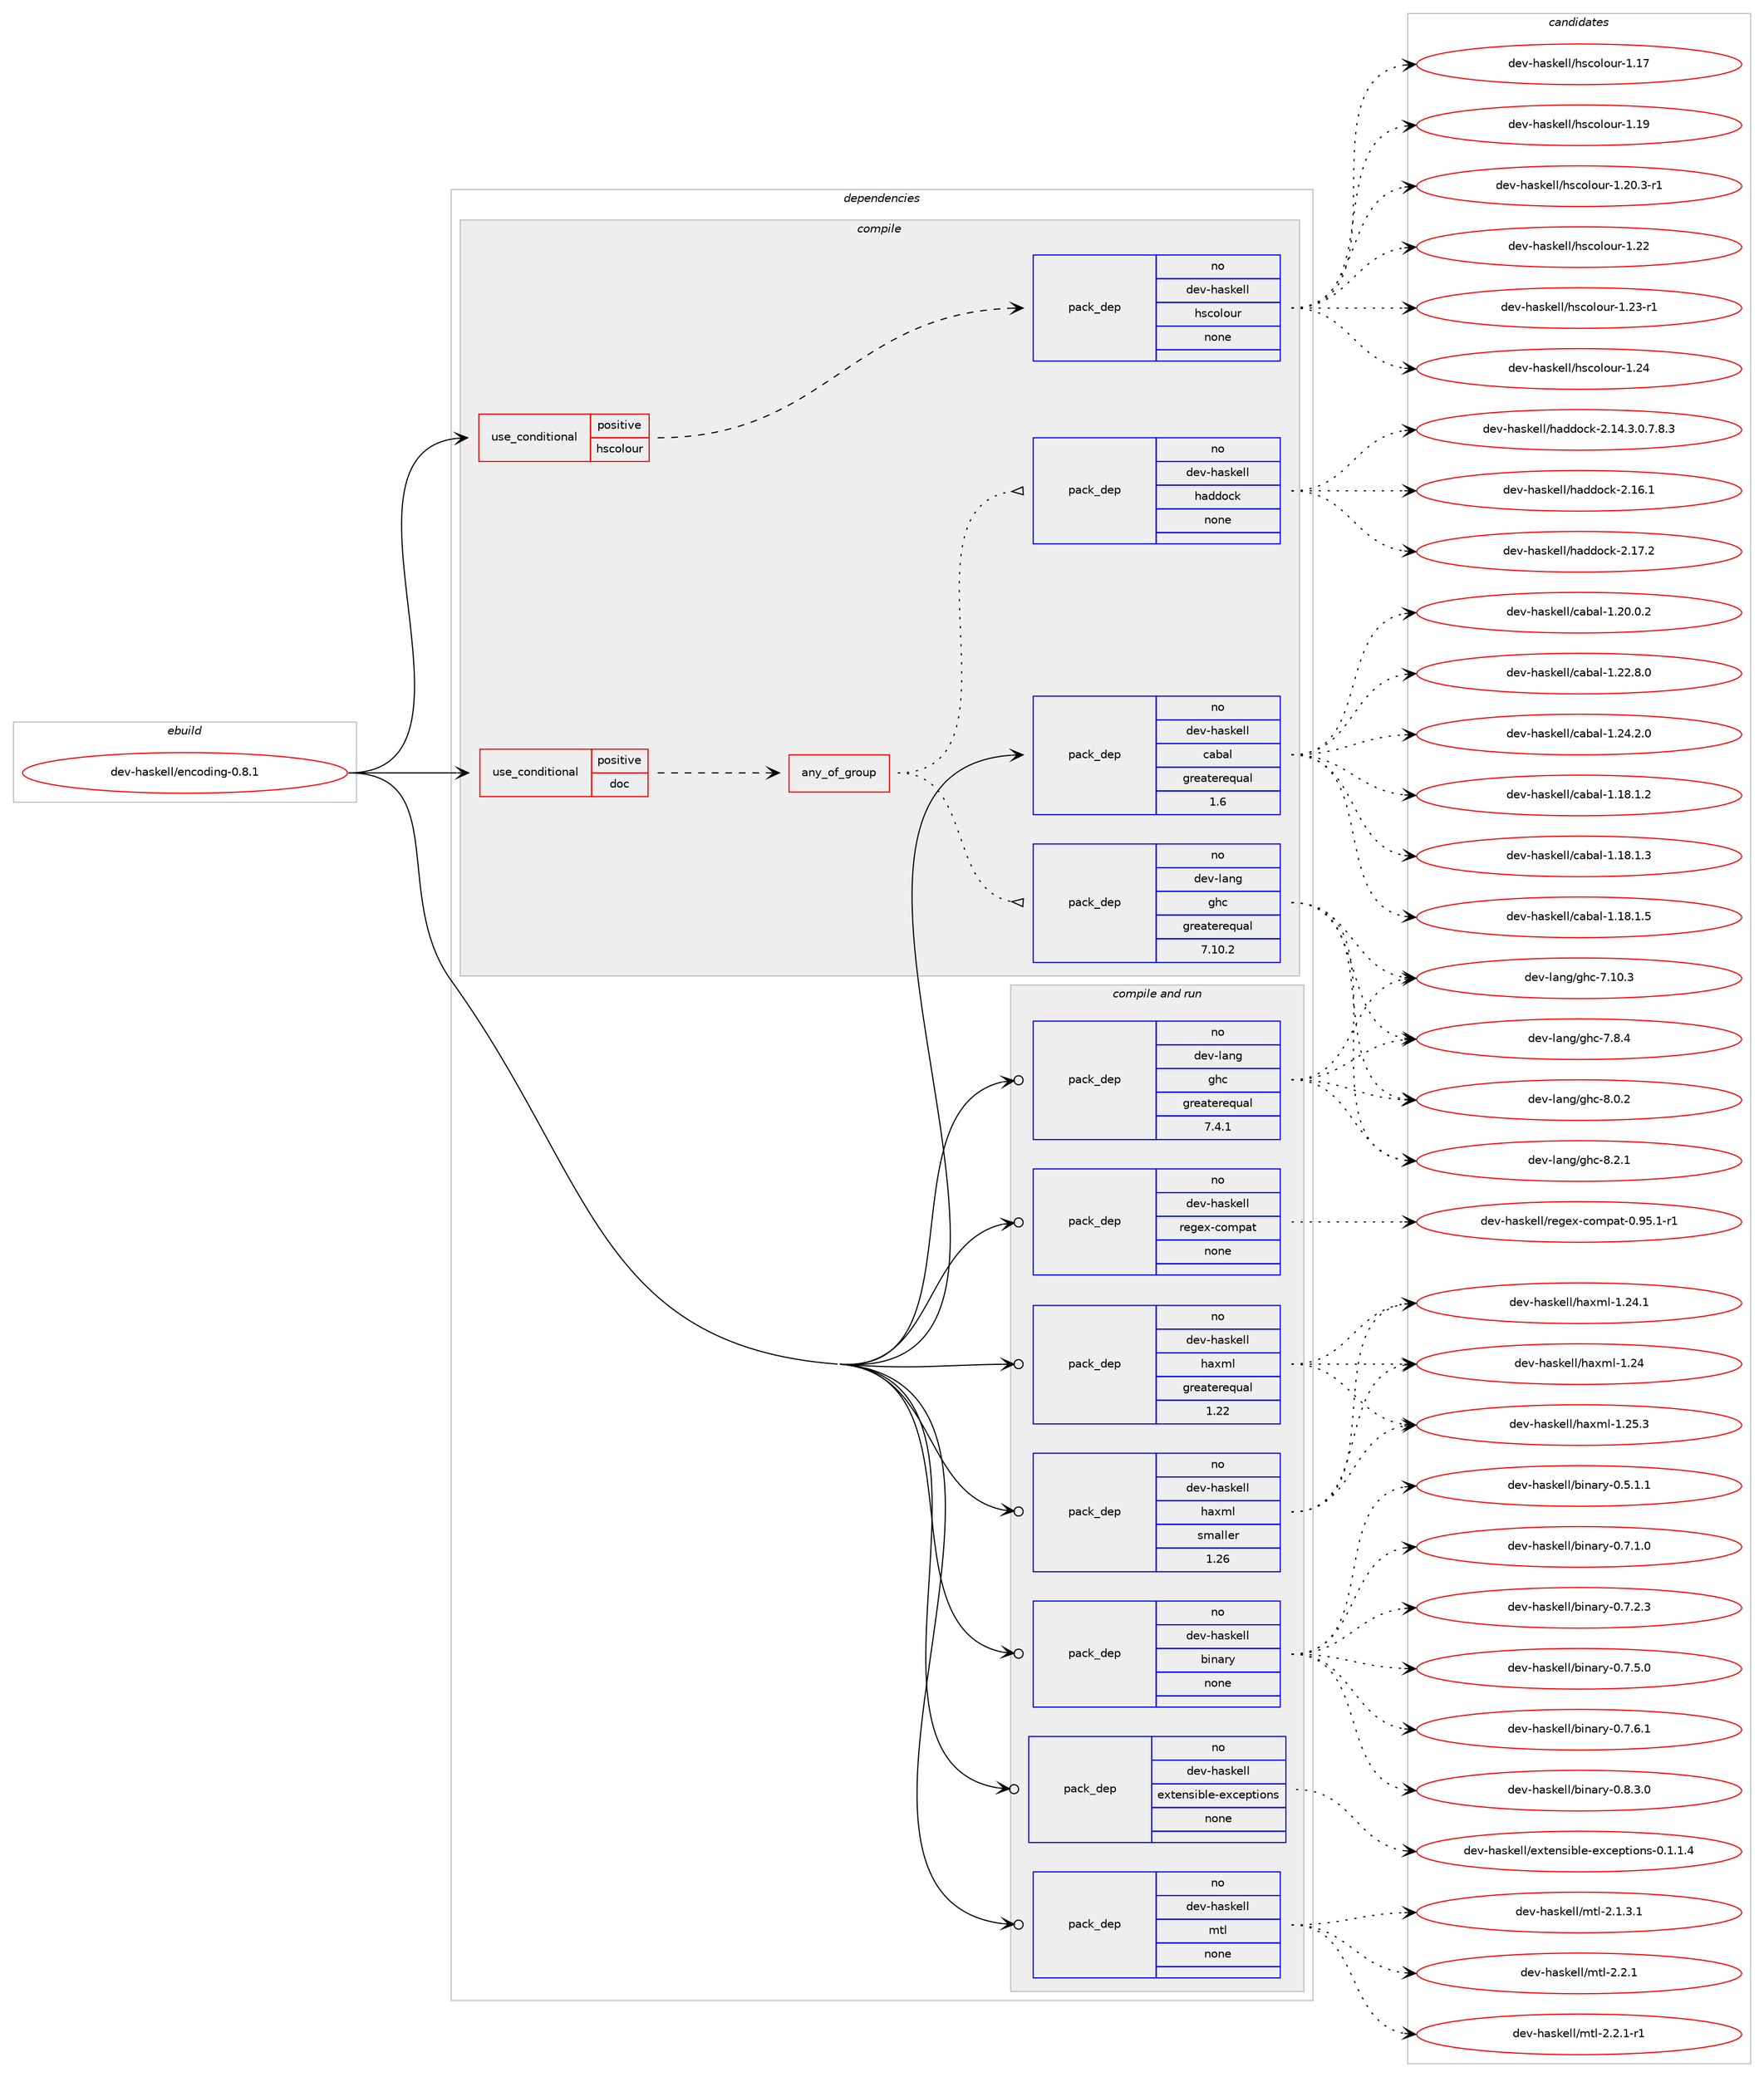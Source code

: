 digraph prolog {

# *************
# Graph options
# *************

newrank=true;
concentrate=true;
compound=true;
graph [rankdir=LR,fontname=Helvetica,fontsize=10,ranksep=1.5];#, ranksep=2.5, nodesep=0.2];
edge  [arrowhead=vee];
node  [fontname=Helvetica,fontsize=10];

# **********
# The ebuild
# **********

subgraph cluster_leftcol {
color=gray;
rank=same;
label=<<i>ebuild</i>>;
id [label="dev-haskell/encoding-0.8.1", color=red, width=4, href="../dev-haskell/encoding-0.8.1.svg"];
}

# ****************
# The dependencies
# ****************

subgraph cluster_midcol {
color=gray;
label=<<i>dependencies</i>>;
subgraph cluster_compile {
fillcolor="#eeeeee";
style=filled;
label=<<i>compile</i>>;
subgraph cond18800 {
dependency80028 [label=<<TABLE BORDER="0" CELLBORDER="1" CELLSPACING="0" CELLPADDING="4"><TR><TD ROWSPAN="3" CELLPADDING="10">use_conditional</TD></TR><TR><TD>positive</TD></TR><TR><TD>doc</TD></TR></TABLE>>, shape=none, color=red];
subgraph any1966 {
dependency80029 [label=<<TABLE BORDER="0" CELLBORDER="1" CELLSPACING="0" CELLPADDING="4"><TR><TD CELLPADDING="10">any_of_group</TD></TR></TABLE>>, shape=none, color=red];subgraph pack59232 {
dependency80030 [label=<<TABLE BORDER="0" CELLBORDER="1" CELLSPACING="0" CELLPADDING="4" WIDTH="220"><TR><TD ROWSPAN="6" CELLPADDING="30">pack_dep</TD></TR><TR><TD WIDTH="110">no</TD></TR><TR><TD>dev-haskell</TD></TR><TR><TD>haddock</TD></TR><TR><TD>none</TD></TR><TR><TD></TD></TR></TABLE>>, shape=none, color=blue];
}
dependency80029:e -> dependency80030:w [weight=20,style="dotted",arrowhead="oinv"];
subgraph pack59233 {
dependency80031 [label=<<TABLE BORDER="0" CELLBORDER="1" CELLSPACING="0" CELLPADDING="4" WIDTH="220"><TR><TD ROWSPAN="6" CELLPADDING="30">pack_dep</TD></TR><TR><TD WIDTH="110">no</TD></TR><TR><TD>dev-lang</TD></TR><TR><TD>ghc</TD></TR><TR><TD>greaterequal</TD></TR><TR><TD>7.10.2</TD></TR></TABLE>>, shape=none, color=blue];
}
dependency80029:e -> dependency80031:w [weight=20,style="dotted",arrowhead="oinv"];
}
dependency80028:e -> dependency80029:w [weight=20,style="dashed",arrowhead="vee"];
}
id:e -> dependency80028:w [weight=20,style="solid",arrowhead="vee"];
subgraph cond18801 {
dependency80032 [label=<<TABLE BORDER="0" CELLBORDER="1" CELLSPACING="0" CELLPADDING="4"><TR><TD ROWSPAN="3" CELLPADDING="10">use_conditional</TD></TR><TR><TD>positive</TD></TR><TR><TD>hscolour</TD></TR></TABLE>>, shape=none, color=red];
subgraph pack59234 {
dependency80033 [label=<<TABLE BORDER="0" CELLBORDER="1" CELLSPACING="0" CELLPADDING="4" WIDTH="220"><TR><TD ROWSPAN="6" CELLPADDING="30">pack_dep</TD></TR><TR><TD WIDTH="110">no</TD></TR><TR><TD>dev-haskell</TD></TR><TR><TD>hscolour</TD></TR><TR><TD>none</TD></TR><TR><TD></TD></TR></TABLE>>, shape=none, color=blue];
}
dependency80032:e -> dependency80033:w [weight=20,style="dashed",arrowhead="vee"];
}
id:e -> dependency80032:w [weight=20,style="solid",arrowhead="vee"];
subgraph pack59235 {
dependency80034 [label=<<TABLE BORDER="0" CELLBORDER="1" CELLSPACING="0" CELLPADDING="4" WIDTH="220"><TR><TD ROWSPAN="6" CELLPADDING="30">pack_dep</TD></TR><TR><TD WIDTH="110">no</TD></TR><TR><TD>dev-haskell</TD></TR><TR><TD>cabal</TD></TR><TR><TD>greaterequal</TD></TR><TR><TD>1.6</TD></TR></TABLE>>, shape=none, color=blue];
}
id:e -> dependency80034:w [weight=20,style="solid",arrowhead="vee"];
}
subgraph cluster_compileandrun {
fillcolor="#eeeeee";
style=filled;
label=<<i>compile and run</i>>;
subgraph pack59236 {
dependency80035 [label=<<TABLE BORDER="0" CELLBORDER="1" CELLSPACING="0" CELLPADDING="4" WIDTH="220"><TR><TD ROWSPAN="6" CELLPADDING="30">pack_dep</TD></TR><TR><TD WIDTH="110">no</TD></TR><TR><TD>dev-haskell</TD></TR><TR><TD>binary</TD></TR><TR><TD>none</TD></TR><TR><TD></TD></TR></TABLE>>, shape=none, color=blue];
}
id:e -> dependency80035:w [weight=20,style="solid",arrowhead="odotvee"];
subgraph pack59237 {
dependency80036 [label=<<TABLE BORDER="0" CELLBORDER="1" CELLSPACING="0" CELLPADDING="4" WIDTH="220"><TR><TD ROWSPAN="6" CELLPADDING="30">pack_dep</TD></TR><TR><TD WIDTH="110">no</TD></TR><TR><TD>dev-haskell</TD></TR><TR><TD>extensible-exceptions</TD></TR><TR><TD>none</TD></TR><TR><TD></TD></TR></TABLE>>, shape=none, color=blue];
}
id:e -> dependency80036:w [weight=20,style="solid",arrowhead="odotvee"];
subgraph pack59238 {
dependency80037 [label=<<TABLE BORDER="0" CELLBORDER="1" CELLSPACING="0" CELLPADDING="4" WIDTH="220"><TR><TD ROWSPAN="6" CELLPADDING="30">pack_dep</TD></TR><TR><TD WIDTH="110">no</TD></TR><TR><TD>dev-haskell</TD></TR><TR><TD>haxml</TD></TR><TR><TD>greaterequal</TD></TR><TR><TD>1.22</TD></TR></TABLE>>, shape=none, color=blue];
}
id:e -> dependency80037:w [weight=20,style="solid",arrowhead="odotvee"];
subgraph pack59239 {
dependency80038 [label=<<TABLE BORDER="0" CELLBORDER="1" CELLSPACING="0" CELLPADDING="4" WIDTH="220"><TR><TD ROWSPAN="6" CELLPADDING="30">pack_dep</TD></TR><TR><TD WIDTH="110">no</TD></TR><TR><TD>dev-haskell</TD></TR><TR><TD>haxml</TD></TR><TR><TD>smaller</TD></TR><TR><TD>1.26</TD></TR></TABLE>>, shape=none, color=blue];
}
id:e -> dependency80038:w [weight=20,style="solid",arrowhead="odotvee"];
subgraph pack59240 {
dependency80039 [label=<<TABLE BORDER="0" CELLBORDER="1" CELLSPACING="0" CELLPADDING="4" WIDTH="220"><TR><TD ROWSPAN="6" CELLPADDING="30">pack_dep</TD></TR><TR><TD WIDTH="110">no</TD></TR><TR><TD>dev-haskell</TD></TR><TR><TD>mtl</TD></TR><TR><TD>none</TD></TR><TR><TD></TD></TR></TABLE>>, shape=none, color=blue];
}
id:e -> dependency80039:w [weight=20,style="solid",arrowhead="odotvee"];
subgraph pack59241 {
dependency80040 [label=<<TABLE BORDER="0" CELLBORDER="1" CELLSPACING="0" CELLPADDING="4" WIDTH="220"><TR><TD ROWSPAN="6" CELLPADDING="30">pack_dep</TD></TR><TR><TD WIDTH="110">no</TD></TR><TR><TD>dev-haskell</TD></TR><TR><TD>regex-compat</TD></TR><TR><TD>none</TD></TR><TR><TD></TD></TR></TABLE>>, shape=none, color=blue];
}
id:e -> dependency80040:w [weight=20,style="solid",arrowhead="odotvee"];
subgraph pack59242 {
dependency80041 [label=<<TABLE BORDER="0" CELLBORDER="1" CELLSPACING="0" CELLPADDING="4" WIDTH="220"><TR><TD ROWSPAN="6" CELLPADDING="30">pack_dep</TD></TR><TR><TD WIDTH="110">no</TD></TR><TR><TD>dev-lang</TD></TR><TR><TD>ghc</TD></TR><TR><TD>greaterequal</TD></TR><TR><TD>7.4.1</TD></TR></TABLE>>, shape=none, color=blue];
}
id:e -> dependency80041:w [weight=20,style="solid",arrowhead="odotvee"];
}
subgraph cluster_run {
fillcolor="#eeeeee";
style=filled;
label=<<i>run</i>>;
}
}

# **************
# The candidates
# **************

subgraph cluster_choices {
rank=same;
color=gray;
label=<<i>candidates</i>>;

subgraph choice59232 {
color=black;
nodesep=1;
choice1001011184510497115107101108108471049710010011199107455046495246514648465546564651 [label="dev-haskell/haddock-2.14.3.0.7.8.3", color=red, width=4,href="../dev-haskell/haddock-2.14.3.0.7.8.3.svg"];
choice100101118451049711510710110810847104971001001119910745504649544649 [label="dev-haskell/haddock-2.16.1", color=red, width=4,href="../dev-haskell/haddock-2.16.1.svg"];
choice100101118451049711510710110810847104971001001119910745504649554650 [label="dev-haskell/haddock-2.17.2", color=red, width=4,href="../dev-haskell/haddock-2.17.2.svg"];
dependency80030:e -> choice1001011184510497115107101108108471049710010011199107455046495246514648465546564651:w [style=dotted,weight="100"];
dependency80030:e -> choice100101118451049711510710110810847104971001001119910745504649544649:w [style=dotted,weight="100"];
dependency80030:e -> choice100101118451049711510710110810847104971001001119910745504649554650:w [style=dotted,weight="100"];
}
subgraph choice59233 {
color=black;
nodesep=1;
choice1001011184510897110103471031049945554649484651 [label="dev-lang/ghc-7.10.3", color=red, width=4,href="../dev-lang/ghc-7.10.3.svg"];
choice10010111845108971101034710310499455546564652 [label="dev-lang/ghc-7.8.4", color=red, width=4,href="../dev-lang/ghc-7.8.4.svg"];
choice10010111845108971101034710310499455646484650 [label="dev-lang/ghc-8.0.2", color=red, width=4,href="../dev-lang/ghc-8.0.2.svg"];
choice10010111845108971101034710310499455646504649 [label="dev-lang/ghc-8.2.1", color=red, width=4,href="../dev-lang/ghc-8.2.1.svg"];
dependency80031:e -> choice1001011184510897110103471031049945554649484651:w [style=dotted,weight="100"];
dependency80031:e -> choice10010111845108971101034710310499455546564652:w [style=dotted,weight="100"];
dependency80031:e -> choice10010111845108971101034710310499455646484650:w [style=dotted,weight="100"];
dependency80031:e -> choice10010111845108971101034710310499455646504649:w [style=dotted,weight="100"];
}
subgraph choice59234 {
color=black;
nodesep=1;
choice100101118451049711510710110810847104115991111081111171144549464955 [label="dev-haskell/hscolour-1.17", color=red, width=4,href="../dev-haskell/hscolour-1.17.svg"];
choice100101118451049711510710110810847104115991111081111171144549464957 [label="dev-haskell/hscolour-1.19", color=red, width=4,href="../dev-haskell/hscolour-1.19.svg"];
choice10010111845104971151071011081084710411599111108111117114454946504846514511449 [label="dev-haskell/hscolour-1.20.3-r1", color=red, width=4,href="../dev-haskell/hscolour-1.20.3-r1.svg"];
choice100101118451049711510710110810847104115991111081111171144549465050 [label="dev-haskell/hscolour-1.22", color=red, width=4,href="../dev-haskell/hscolour-1.22.svg"];
choice1001011184510497115107101108108471041159911110811111711445494650514511449 [label="dev-haskell/hscolour-1.23-r1", color=red, width=4,href="../dev-haskell/hscolour-1.23-r1.svg"];
choice100101118451049711510710110810847104115991111081111171144549465052 [label="dev-haskell/hscolour-1.24", color=red, width=4,href="../dev-haskell/hscolour-1.24.svg"];
dependency80033:e -> choice100101118451049711510710110810847104115991111081111171144549464955:w [style=dotted,weight="100"];
dependency80033:e -> choice100101118451049711510710110810847104115991111081111171144549464957:w [style=dotted,weight="100"];
dependency80033:e -> choice10010111845104971151071011081084710411599111108111117114454946504846514511449:w [style=dotted,weight="100"];
dependency80033:e -> choice100101118451049711510710110810847104115991111081111171144549465050:w [style=dotted,weight="100"];
dependency80033:e -> choice1001011184510497115107101108108471041159911110811111711445494650514511449:w [style=dotted,weight="100"];
dependency80033:e -> choice100101118451049711510710110810847104115991111081111171144549465052:w [style=dotted,weight="100"];
}
subgraph choice59235 {
color=black;
nodesep=1;
choice10010111845104971151071011081084799979897108454946495646494650 [label="dev-haskell/cabal-1.18.1.2", color=red, width=4,href="../dev-haskell/cabal-1.18.1.2.svg"];
choice10010111845104971151071011081084799979897108454946495646494651 [label="dev-haskell/cabal-1.18.1.3", color=red, width=4,href="../dev-haskell/cabal-1.18.1.3.svg"];
choice10010111845104971151071011081084799979897108454946495646494653 [label="dev-haskell/cabal-1.18.1.5", color=red, width=4,href="../dev-haskell/cabal-1.18.1.5.svg"];
choice10010111845104971151071011081084799979897108454946504846484650 [label="dev-haskell/cabal-1.20.0.2", color=red, width=4,href="../dev-haskell/cabal-1.20.0.2.svg"];
choice10010111845104971151071011081084799979897108454946505046564648 [label="dev-haskell/cabal-1.22.8.0", color=red, width=4,href="../dev-haskell/cabal-1.22.8.0.svg"];
choice10010111845104971151071011081084799979897108454946505246504648 [label="dev-haskell/cabal-1.24.2.0", color=red, width=4,href="../dev-haskell/cabal-1.24.2.0.svg"];
dependency80034:e -> choice10010111845104971151071011081084799979897108454946495646494650:w [style=dotted,weight="100"];
dependency80034:e -> choice10010111845104971151071011081084799979897108454946495646494651:w [style=dotted,weight="100"];
dependency80034:e -> choice10010111845104971151071011081084799979897108454946495646494653:w [style=dotted,weight="100"];
dependency80034:e -> choice10010111845104971151071011081084799979897108454946504846484650:w [style=dotted,weight="100"];
dependency80034:e -> choice10010111845104971151071011081084799979897108454946505046564648:w [style=dotted,weight="100"];
dependency80034:e -> choice10010111845104971151071011081084799979897108454946505246504648:w [style=dotted,weight="100"];
}
subgraph choice59236 {
color=black;
nodesep=1;
choice10010111845104971151071011081084798105110971141214548465346494649 [label="dev-haskell/binary-0.5.1.1", color=red, width=4,href="../dev-haskell/binary-0.5.1.1.svg"];
choice10010111845104971151071011081084798105110971141214548465546494648 [label="dev-haskell/binary-0.7.1.0", color=red, width=4,href="../dev-haskell/binary-0.7.1.0.svg"];
choice10010111845104971151071011081084798105110971141214548465546504651 [label="dev-haskell/binary-0.7.2.3", color=red, width=4,href="../dev-haskell/binary-0.7.2.3.svg"];
choice10010111845104971151071011081084798105110971141214548465546534648 [label="dev-haskell/binary-0.7.5.0", color=red, width=4,href="../dev-haskell/binary-0.7.5.0.svg"];
choice10010111845104971151071011081084798105110971141214548465546544649 [label="dev-haskell/binary-0.7.6.1", color=red, width=4,href="../dev-haskell/binary-0.7.6.1.svg"];
choice10010111845104971151071011081084798105110971141214548465646514648 [label="dev-haskell/binary-0.8.3.0", color=red, width=4,href="../dev-haskell/binary-0.8.3.0.svg"];
dependency80035:e -> choice10010111845104971151071011081084798105110971141214548465346494649:w [style=dotted,weight="100"];
dependency80035:e -> choice10010111845104971151071011081084798105110971141214548465546494648:w [style=dotted,weight="100"];
dependency80035:e -> choice10010111845104971151071011081084798105110971141214548465546504651:w [style=dotted,weight="100"];
dependency80035:e -> choice10010111845104971151071011081084798105110971141214548465546534648:w [style=dotted,weight="100"];
dependency80035:e -> choice10010111845104971151071011081084798105110971141214548465546544649:w [style=dotted,weight="100"];
dependency80035:e -> choice10010111845104971151071011081084798105110971141214548465646514648:w [style=dotted,weight="100"];
}
subgraph choice59237 {
color=black;
nodesep=1;
choice1001011184510497115107101108108471011201161011101151059810810145101120991011121161051111101154548464946494652 [label="dev-haskell/extensible-exceptions-0.1.1.4", color=red, width=4,href="../dev-haskell/extensible-exceptions-0.1.1.4.svg"];
dependency80036:e -> choice1001011184510497115107101108108471011201161011101151059810810145101120991011121161051111101154548464946494652:w [style=dotted,weight="100"];
}
subgraph choice59238 {
color=black;
nodesep=1;
choice100101118451049711510710110810847104971201091084549465052 [label="dev-haskell/haxml-1.24", color=red, width=4,href="../dev-haskell/haxml-1.24.svg"];
choice1001011184510497115107101108108471049712010910845494650524649 [label="dev-haskell/haxml-1.24.1", color=red, width=4,href="../dev-haskell/haxml-1.24.1.svg"];
choice1001011184510497115107101108108471049712010910845494650534651 [label="dev-haskell/haxml-1.25.3", color=red, width=4,href="../dev-haskell/haxml-1.25.3.svg"];
dependency80037:e -> choice100101118451049711510710110810847104971201091084549465052:w [style=dotted,weight="100"];
dependency80037:e -> choice1001011184510497115107101108108471049712010910845494650524649:w [style=dotted,weight="100"];
dependency80037:e -> choice1001011184510497115107101108108471049712010910845494650534651:w [style=dotted,weight="100"];
}
subgraph choice59239 {
color=black;
nodesep=1;
choice100101118451049711510710110810847104971201091084549465052 [label="dev-haskell/haxml-1.24", color=red, width=4,href="../dev-haskell/haxml-1.24.svg"];
choice1001011184510497115107101108108471049712010910845494650524649 [label="dev-haskell/haxml-1.24.1", color=red, width=4,href="../dev-haskell/haxml-1.24.1.svg"];
choice1001011184510497115107101108108471049712010910845494650534651 [label="dev-haskell/haxml-1.25.3", color=red, width=4,href="../dev-haskell/haxml-1.25.3.svg"];
dependency80038:e -> choice100101118451049711510710110810847104971201091084549465052:w [style=dotted,weight="100"];
dependency80038:e -> choice1001011184510497115107101108108471049712010910845494650524649:w [style=dotted,weight="100"];
dependency80038:e -> choice1001011184510497115107101108108471049712010910845494650534651:w [style=dotted,weight="100"];
}
subgraph choice59240 {
color=black;
nodesep=1;
choice1001011184510497115107101108108471091161084550464946514649 [label="dev-haskell/mtl-2.1.3.1", color=red, width=4,href="../dev-haskell/mtl-2.1.3.1.svg"];
choice100101118451049711510710110810847109116108455046504649 [label="dev-haskell/mtl-2.2.1", color=red, width=4,href="../dev-haskell/mtl-2.2.1.svg"];
choice1001011184510497115107101108108471091161084550465046494511449 [label="dev-haskell/mtl-2.2.1-r1", color=red, width=4,href="../dev-haskell/mtl-2.2.1-r1.svg"];
dependency80039:e -> choice1001011184510497115107101108108471091161084550464946514649:w [style=dotted,weight="100"];
dependency80039:e -> choice100101118451049711510710110810847109116108455046504649:w [style=dotted,weight="100"];
dependency80039:e -> choice1001011184510497115107101108108471091161084550465046494511449:w [style=dotted,weight="100"];
}
subgraph choice59241 {
color=black;
nodesep=1;
choice100101118451049711510710110810847114101103101120459911110911297116454846575346494511449 [label="dev-haskell/regex-compat-0.95.1-r1", color=red, width=4,href="../dev-haskell/regex-compat-0.95.1-r1.svg"];
dependency80040:e -> choice100101118451049711510710110810847114101103101120459911110911297116454846575346494511449:w [style=dotted,weight="100"];
}
subgraph choice59242 {
color=black;
nodesep=1;
choice1001011184510897110103471031049945554649484651 [label="dev-lang/ghc-7.10.3", color=red, width=4,href="../dev-lang/ghc-7.10.3.svg"];
choice10010111845108971101034710310499455546564652 [label="dev-lang/ghc-7.8.4", color=red, width=4,href="../dev-lang/ghc-7.8.4.svg"];
choice10010111845108971101034710310499455646484650 [label="dev-lang/ghc-8.0.2", color=red, width=4,href="../dev-lang/ghc-8.0.2.svg"];
choice10010111845108971101034710310499455646504649 [label="dev-lang/ghc-8.2.1", color=red, width=4,href="../dev-lang/ghc-8.2.1.svg"];
dependency80041:e -> choice1001011184510897110103471031049945554649484651:w [style=dotted,weight="100"];
dependency80041:e -> choice10010111845108971101034710310499455546564652:w [style=dotted,weight="100"];
dependency80041:e -> choice10010111845108971101034710310499455646484650:w [style=dotted,weight="100"];
dependency80041:e -> choice10010111845108971101034710310499455646504649:w [style=dotted,weight="100"];
}
}

}
